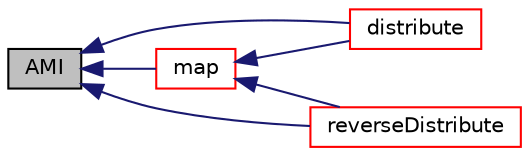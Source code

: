 digraph "AMI"
{
  bgcolor="transparent";
  edge [fontname="Helvetica",fontsize="10",labelfontname="Helvetica",labelfontsize="10"];
  node [fontname="Helvetica",fontsize="10",shape=record];
  rankdir="LR";
  Node3205 [label="AMI",height=0.2,width=0.4,color="black", fillcolor="grey75", style="filled", fontcolor="black"];
  Node3205 -> Node3206 [dir="back",color="midnightblue",fontsize="10",style="solid",fontname="Helvetica"];
  Node3206 [label="distribute",height=0.2,width=0.4,color="red",URL="$a26225.html#abc1fef854aa7627739504e6f5408dd79",tooltip="Wrapper around map/interpolate data distribution. "];
  Node3205 -> Node3238 [dir="back",color="midnightblue",fontsize="10",style="solid",fontname="Helvetica"];
  Node3238 [label="map",height=0.2,width=0.4,color="red",URL="$a26225.html#a0d1a7c7846db8dd8bd74f9de120d62f6",tooltip="Return reference to the parallel distribution map. "];
  Node3238 -> Node3206 [dir="back",color="midnightblue",fontsize="10",style="solid",fontname="Helvetica"];
  Node3238 -> Node3239 [dir="back",color="midnightblue",fontsize="10",style="solid",fontname="Helvetica"];
  Node3239 [label="reverseDistribute",height=0.2,width=0.4,color="red",URL="$a26225.html#a13c4f025f05fb3315ab61558bbe82f07",tooltip="Wrapper around map/interpolate data distribution. "];
  Node3205 -> Node3239 [dir="back",color="midnightblue",fontsize="10",style="solid",fontname="Helvetica"];
}
